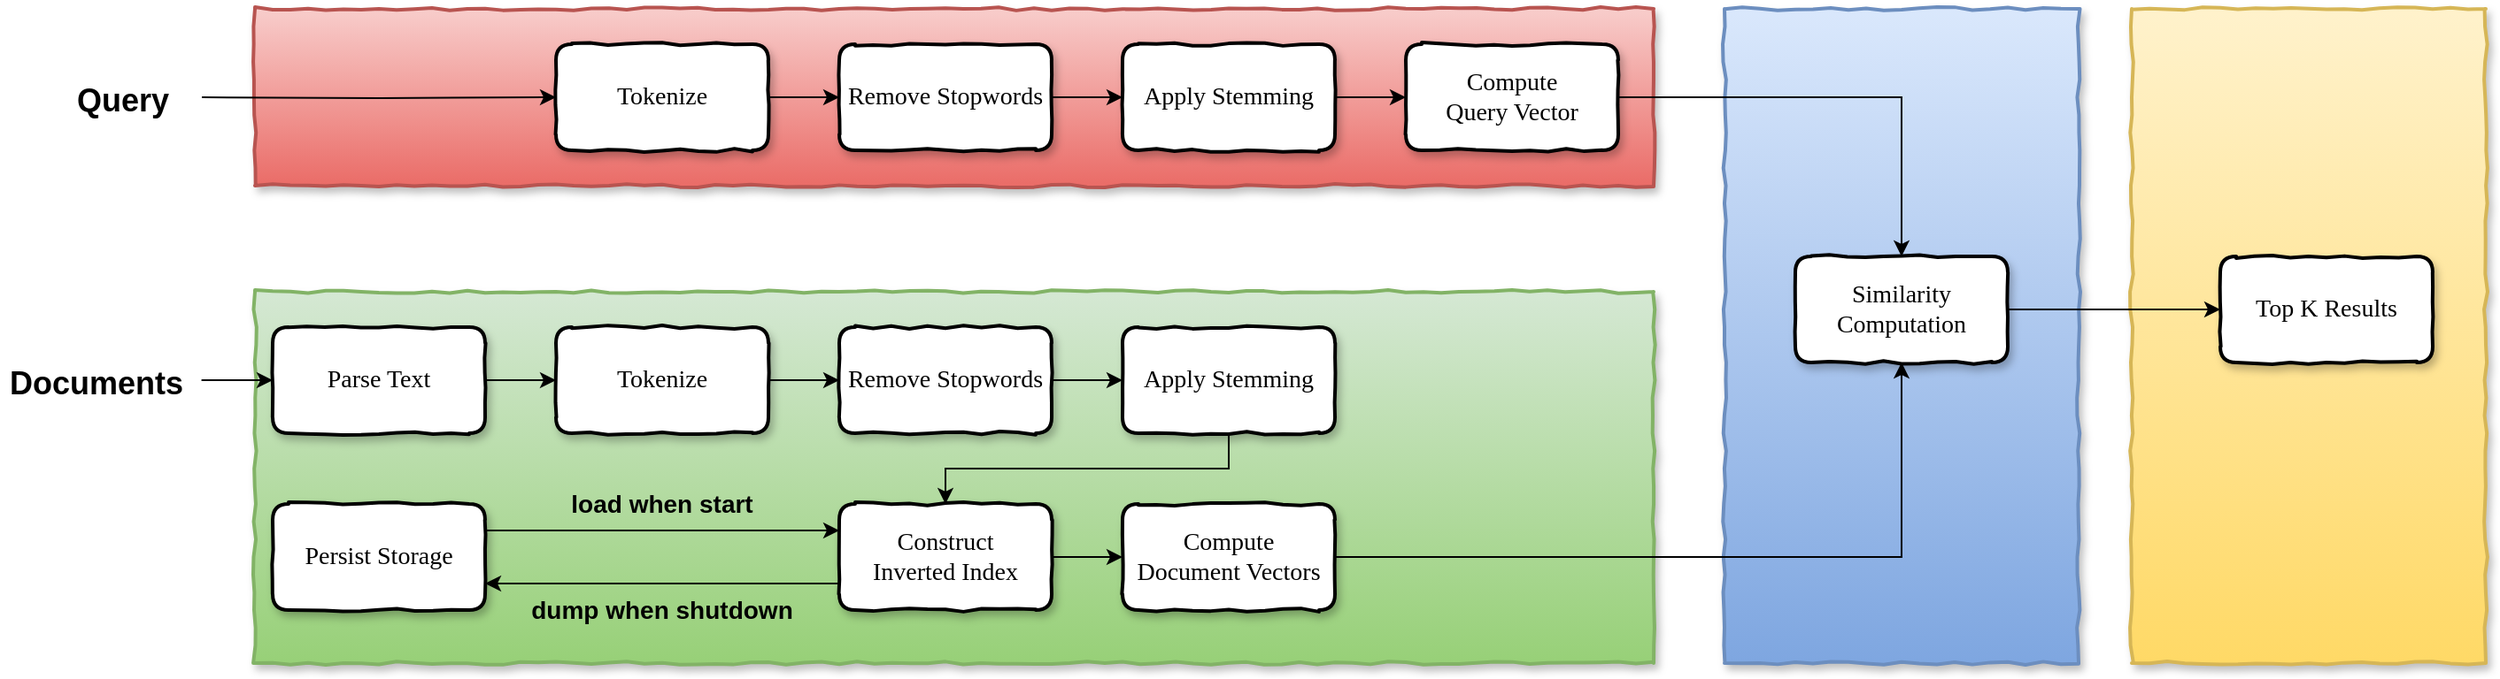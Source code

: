 <mxfile version="13.0.3" type="device"><diagram id="B7Rcl-qDkvjg0qifDgCh" name="第 1 页"><mxGraphModel dx="2444" dy="2071" grid="1" gridSize="10" guides="1" tooltips="1" connect="1" arrows="1" fold="1" page="1" pageScale="1" pageWidth="850" pageHeight="1100" math="0" shadow="0"><root><mxCell id="0"/><mxCell id="1" parent="0"/><mxCell id="el9EU-v38J5lsPVzo2sr-1" value="" style="rounded=0;whiteSpace=wrap;html=1;shadow=1;glass=0;comic=1;strokeWidth=2;fillColor=#fff2cc;gradientColor=#ffd966;strokeColor=#d6b656;" vertex="1" parent="1"><mxGeometry x="1090" y="-100" width="200" height="370" as="geometry"/></mxCell><mxCell id="V3qP6yy64HuEoxU-6ARD-38" value="" style="rounded=0;whiteSpace=wrap;html=1;shadow=1;glass=0;comic=1;strokeWidth=2;fillColor=#dae8fc;gradientColor=#7ea6e0;strokeColor=#6c8ebf;" parent="1" vertex="1"><mxGeometry x="860" y="-100" width="200" height="370" as="geometry"/></mxCell><mxCell id="V3qP6yy64HuEoxU-6ARD-36" value="" style="rounded=0;whiteSpace=wrap;html=1;shadow=1;glass=0;comic=1;strokeWidth=2;fillColor=#f8cecc;gradientColor=#ea6b66;strokeColor=#b85450;" parent="1" vertex="1"><mxGeometry x="30" y="-100" width="790" height="100" as="geometry"/></mxCell><mxCell id="V3qP6yy64HuEoxU-6ARD-35" value="" style="rounded=0;whiteSpace=wrap;html=1;shadow=1;glass=0;comic=1;strokeWidth=2;fillColor=#d5e8d4;gradientColor=#97d077;strokeColor=#82b366;" parent="1" vertex="1"><mxGeometry x="30" y="60" width="790" height="210" as="geometry"/></mxCell><mxCell id="V3qP6yy64HuEoxU-6ARD-16" style="edgeStyle=orthogonalEdgeStyle;rounded=0;orthogonalLoop=1;jettySize=auto;html=1;exitX=1;exitY=0.5;exitDx=0;exitDy=0;entryX=0;entryY=0.5;entryDx=0;entryDy=0;" parent="1" source="V3qP6yy64HuEoxU-6ARD-1" target="V3qP6yy64HuEoxU-6ARD-14" edge="1"><mxGeometry relative="1" as="geometry"/></mxCell><mxCell id="V3qP6yy64HuEoxU-6ARD-1" value="&lt;font style=&quot;font-size: 14px&quot; face=&quot;Times New Roman&quot;&gt;Parse Text&lt;/font&gt;" style="rounded=1;whiteSpace=wrap;html=1;strokeWidth=2;comic=1;glass=0;shadow=1;" parent="1" vertex="1"><mxGeometry x="40" y="80" width="120" height="60" as="geometry"/></mxCell><mxCell id="V3qP6yy64HuEoxU-6ARD-17" style="edgeStyle=orthogonalEdgeStyle;rounded=0;orthogonalLoop=1;jettySize=auto;html=1;exitX=1;exitY=0.5;exitDx=0;exitDy=0;entryX=0;entryY=0.5;entryDx=0;entryDy=0;" parent="1" source="V3qP6yy64HuEoxU-6ARD-14" target="V3qP6yy64HuEoxU-6ARD-15" edge="1"><mxGeometry relative="1" as="geometry"/></mxCell><mxCell id="V3qP6yy64HuEoxU-6ARD-14" value="&lt;font face=&quot;Times New Roman&quot; style=&quot;font-size: 14px&quot;&gt;Tokenize&lt;/font&gt;" style="rounded=1;whiteSpace=wrap;html=1;strokeWidth=2;comic=1;glass=0;shadow=1;" parent="1" vertex="1"><mxGeometry x="200" y="80" width="120" height="60" as="geometry"/></mxCell><mxCell id="V3qP6yy64HuEoxU-6ARD-19" style="edgeStyle=orthogonalEdgeStyle;rounded=0;orthogonalLoop=1;jettySize=auto;html=1;exitX=1;exitY=0.5;exitDx=0;exitDy=0;" parent="1" source="V3qP6yy64HuEoxU-6ARD-15" target="V3qP6yy64HuEoxU-6ARD-18" edge="1"><mxGeometry relative="1" as="geometry"/></mxCell><mxCell id="V3qP6yy64HuEoxU-6ARD-15" value="&lt;font face=&quot;Times New Roman&quot; style=&quot;font-size: 14px&quot;&gt;Remove Stopwords&lt;/font&gt;" style="rounded=1;whiteSpace=wrap;html=1;strokeWidth=2;comic=1;glass=0;shadow=1;" parent="1" vertex="1"><mxGeometry x="360" y="80" width="120" height="60" as="geometry"/></mxCell><mxCell id="V3qP6yy64HuEoxU-6ARD-21" style="edgeStyle=orthogonalEdgeStyle;rounded=0;orthogonalLoop=1;jettySize=auto;html=1;exitX=0.5;exitY=1;exitDx=0;exitDy=0;" parent="1" source="V3qP6yy64HuEoxU-6ARD-18" target="V3qP6yy64HuEoxU-6ARD-20" edge="1"><mxGeometry relative="1" as="geometry"/></mxCell><mxCell id="V3qP6yy64HuEoxU-6ARD-18" value="&lt;font face=&quot;Times New Roman&quot; style=&quot;font-size: 14px&quot;&gt;Apply Stemming&lt;/font&gt;" style="rounded=1;whiteSpace=wrap;html=1;strokeWidth=2;comic=1;glass=0;shadow=1;" parent="1" vertex="1"><mxGeometry x="520" y="80" width="120" height="60" as="geometry"/></mxCell><mxCell id="el9EU-v38J5lsPVzo2sr-6" style="edgeStyle=orthogonalEdgeStyle;rounded=0;orthogonalLoop=1;jettySize=auto;html=1;exitX=1;exitY=0.5;exitDx=0;exitDy=0;entryX=0;entryY=0.5;entryDx=0;entryDy=0;" edge="1" parent="1" source="V3qP6yy64HuEoxU-6ARD-20" target="V3qP6yy64HuEoxU-6ARD-23"><mxGeometry relative="1" as="geometry"/></mxCell><mxCell id="el9EU-v38J5lsPVzo2sr-10" style="edgeStyle=orthogonalEdgeStyle;rounded=0;orthogonalLoop=1;jettySize=auto;html=1;exitX=0;exitY=0.75;exitDx=0;exitDy=0;entryX=1;entryY=0.75;entryDx=0;entryDy=0;" edge="1" parent="1" source="V3qP6yy64HuEoxU-6ARD-20" target="el9EU-v38J5lsPVzo2sr-7"><mxGeometry relative="1" as="geometry"/></mxCell><mxCell id="V3qP6yy64HuEoxU-6ARD-20" value="&lt;font face=&quot;Times New Roman&quot;&gt;&lt;span style=&quot;font-size: 14px&quot;&gt;Construct &lt;br&gt;Inverted Index&lt;/span&gt;&lt;/font&gt;" style="rounded=1;whiteSpace=wrap;html=1;strokeWidth=2;comic=1;glass=0;shadow=1;" parent="1" vertex="1"><mxGeometry x="360" y="180" width="120" height="60" as="geometry"/></mxCell><mxCell id="SRyMxWwBKQt6xAv2p73R-3" style="edgeStyle=orthogonalEdgeStyle;rounded=0;orthogonalLoop=1;jettySize=auto;html=1;" parent="1" source="V3qP6yy64HuEoxU-6ARD-23" target="V3qP6yy64HuEoxU-6ARD-37" edge="1"><mxGeometry relative="1" as="geometry"/></mxCell><mxCell id="V3qP6yy64HuEoxU-6ARD-23" value="&lt;font face=&quot;Times New Roman&quot;&gt;&lt;span style=&quot;font-size: 14px&quot;&gt;Compute &lt;br&gt;Document Vectors&lt;/span&gt;&lt;/font&gt;" style="rounded=1;whiteSpace=wrap;html=1;strokeWidth=2;comic=1;glass=0;shadow=1;" parent="1" vertex="1"><mxGeometry x="520" y="180" width="120" height="60" as="geometry"/></mxCell><mxCell id="V3qP6yy64HuEoxU-6ARD-26" style="edgeStyle=orthogonalEdgeStyle;rounded=0;orthogonalLoop=1;jettySize=auto;html=1;entryX=0;entryY=0.5;entryDx=0;entryDy=0;" parent="1" target="V3qP6yy64HuEoxU-6ARD-29" edge="1"><mxGeometry relative="1" as="geometry"><mxPoint y="-50" as="sourcePoint"/></mxGeometry></mxCell><mxCell id="V3qP6yy64HuEoxU-6ARD-28" style="edgeStyle=orthogonalEdgeStyle;rounded=0;orthogonalLoop=1;jettySize=auto;html=1;exitX=1;exitY=0.5;exitDx=0;exitDy=0;entryX=0;entryY=0.5;entryDx=0;entryDy=0;" parent="1" source="V3qP6yy64HuEoxU-6ARD-29" target="V3qP6yy64HuEoxU-6ARD-31" edge="1"><mxGeometry relative="1" as="geometry"/></mxCell><mxCell id="V3qP6yy64HuEoxU-6ARD-29" value="&lt;font face=&quot;Times New Roman&quot; style=&quot;font-size: 14px&quot;&gt;Tokenize&lt;/font&gt;" style="rounded=1;whiteSpace=wrap;html=1;strokeWidth=2;comic=1;glass=0;shadow=1;" parent="1" vertex="1"><mxGeometry x="200" y="-80" width="120" height="60" as="geometry"/></mxCell><mxCell id="V3qP6yy64HuEoxU-6ARD-30" style="edgeStyle=orthogonalEdgeStyle;rounded=0;orthogonalLoop=1;jettySize=auto;html=1;exitX=1;exitY=0.5;exitDx=0;exitDy=0;" parent="1" source="V3qP6yy64HuEoxU-6ARD-31" target="V3qP6yy64HuEoxU-6ARD-32" edge="1"><mxGeometry relative="1" as="geometry"/></mxCell><mxCell id="V3qP6yy64HuEoxU-6ARD-31" value="&lt;font face=&quot;Times New Roman&quot; style=&quot;font-size: 14px&quot;&gt;Remove Stopwords&lt;/font&gt;" style="rounded=1;whiteSpace=wrap;html=1;strokeWidth=2;comic=1;glass=0;shadow=1;" parent="1" vertex="1"><mxGeometry x="360" y="-80" width="120" height="60" as="geometry"/></mxCell><mxCell id="V3qP6yy64HuEoxU-6ARD-34" style="edgeStyle=orthogonalEdgeStyle;rounded=0;orthogonalLoop=1;jettySize=auto;html=1;exitX=1;exitY=0.5;exitDx=0;exitDy=0;entryX=0;entryY=0.5;entryDx=0;entryDy=0;" parent="1" source="V3qP6yy64HuEoxU-6ARD-32" target="V3qP6yy64HuEoxU-6ARD-33" edge="1"><mxGeometry relative="1" as="geometry"/></mxCell><mxCell id="V3qP6yy64HuEoxU-6ARD-32" value="&lt;font face=&quot;Times New Roman&quot; style=&quot;font-size: 14px&quot;&gt;Apply Stemming&lt;/font&gt;" style="rounded=1;whiteSpace=wrap;html=1;strokeWidth=2;comic=1;glass=0;shadow=1;" parent="1" vertex="1"><mxGeometry x="520" y="-80" width="120" height="60" as="geometry"/></mxCell><mxCell id="SRyMxWwBKQt6xAv2p73R-1" style="edgeStyle=orthogonalEdgeStyle;rounded=0;orthogonalLoop=1;jettySize=auto;html=1;exitX=1;exitY=0.5;exitDx=0;exitDy=0;" parent="1" source="V3qP6yy64HuEoxU-6ARD-33" target="V3qP6yy64HuEoxU-6ARD-37" edge="1"><mxGeometry relative="1" as="geometry"/></mxCell><mxCell id="V3qP6yy64HuEoxU-6ARD-33" value="&lt;font face=&quot;Times New Roman&quot;&gt;&lt;span style=&quot;font-size: 14px&quot;&gt;Compute &lt;br&gt;Query Vector&lt;/span&gt;&lt;/font&gt;" style="rounded=1;whiteSpace=wrap;html=1;strokeWidth=2;comic=1;glass=0;shadow=1;" parent="1" vertex="1"><mxGeometry x="680" y="-80" width="120" height="60" as="geometry"/></mxCell><mxCell id="el9EU-v38J5lsPVzo2sr-3" style="edgeStyle=orthogonalEdgeStyle;rounded=0;orthogonalLoop=1;jettySize=auto;html=1;exitX=1;exitY=0.5;exitDx=0;exitDy=0;" edge="1" parent="1" source="V3qP6yy64HuEoxU-6ARD-37" target="el9EU-v38J5lsPVzo2sr-2"><mxGeometry relative="1" as="geometry"/></mxCell><mxCell id="V3qP6yy64HuEoxU-6ARD-37" value="&lt;font face=&quot;Times New Roman&quot;&gt;&lt;span style=&quot;font-size: 14px&quot;&gt;Similarity Computation&lt;/span&gt;&lt;/font&gt;" style="rounded=1;whiteSpace=wrap;html=1;strokeWidth=2;comic=1;glass=0;shadow=1;" parent="1" vertex="1"><mxGeometry x="900" y="40" width="120" height="60" as="geometry"/></mxCell><mxCell id="V3qP6yy64HuEoxU-6ARD-44" style="edgeStyle=orthogonalEdgeStyle;rounded=0;orthogonalLoop=1;jettySize=auto;html=1;entryX=0;entryY=0.5;entryDx=0;entryDy=0;" parent="1" target="V3qP6yy64HuEoxU-6ARD-1" edge="1"><mxGeometry relative="1" as="geometry"><Array as="points"><mxPoint x="10" y="110"/><mxPoint x="10" y="110"/></Array><mxPoint x="-0.2" y="110" as="sourcePoint"/></mxGeometry></mxCell><mxCell id="V3qP6yy64HuEoxU-6ARD-52" value="&lt;font style=&quot;font-size: 18px&quot;&gt;Query&lt;/font&gt;" style="text;strokeColor=none;fillColor=none;html=1;fontSize=24;fontStyle=1;verticalAlign=middle;align=center;rounded=1;shadow=1;glass=0;comic=1;" parent="1" vertex="1"><mxGeometry x="-80" y="-70" width="70" height="40" as="geometry"/></mxCell><mxCell id="el9EU-v38J5lsPVzo2sr-2" value="&lt;font face=&quot;Times New Roman&quot;&gt;&lt;span style=&quot;font-size: 14px&quot;&gt;Top K Results&lt;/span&gt;&lt;/font&gt;" style="rounded=1;whiteSpace=wrap;html=1;strokeWidth=2;comic=1;glass=0;shadow=1;" vertex="1" parent="1"><mxGeometry x="1140" y="40" width="120" height="60" as="geometry"/></mxCell><mxCell id="el9EU-v38J5lsPVzo2sr-4" value="&lt;font style=&quot;font-size: 18px&quot;&gt;Documents&lt;/font&gt;" style="text;strokeColor=none;fillColor=none;html=1;fontSize=24;fontStyle=1;verticalAlign=middle;align=center;rounded=1;shadow=1;glass=0;comic=1;" vertex="1" parent="1"><mxGeometry x="-110" y="90" width="100" height="40" as="geometry"/></mxCell><mxCell id="el9EU-v38J5lsPVzo2sr-9" style="edgeStyle=orthogonalEdgeStyle;rounded=0;orthogonalLoop=1;jettySize=auto;html=1;exitX=1;exitY=0.25;exitDx=0;exitDy=0;entryX=0;entryY=0.25;entryDx=0;entryDy=0;" edge="1" parent="1" source="el9EU-v38J5lsPVzo2sr-7" target="V3qP6yy64HuEoxU-6ARD-20"><mxGeometry relative="1" as="geometry"/></mxCell><mxCell id="el9EU-v38J5lsPVzo2sr-7" value="&lt;font face=&quot;Times New Roman&quot;&gt;&lt;span style=&quot;font-size: 14px&quot;&gt;Persist Storage&lt;/span&gt;&lt;/font&gt;" style="rounded=1;whiteSpace=wrap;html=1;strokeWidth=2;comic=1;glass=0;shadow=1;" vertex="1" parent="1"><mxGeometry x="40" y="180" width="120" height="60" as="geometry"/></mxCell><mxCell id="el9EU-v38J5lsPVzo2sr-11" value="&lt;font style=&quot;font-size: 14px&quot;&gt;&lt;b&gt;dump when shutdown&lt;/b&gt;&lt;/font&gt;" style="text;html=1;strokeColor=none;fillColor=none;align=center;verticalAlign=middle;whiteSpace=wrap;rounded=0;" vertex="1" parent="1"><mxGeometry x="185" y="230" width="150" height="20" as="geometry"/></mxCell><mxCell id="el9EU-v38J5lsPVzo2sr-12" value="&lt;font style=&quot;font-size: 14px&quot;&gt;&lt;b&gt;load when start&lt;/b&gt;&lt;/font&gt;" style="text;html=1;strokeColor=none;fillColor=none;align=center;verticalAlign=middle;whiteSpace=wrap;rounded=0;" vertex="1" parent="1"><mxGeometry x="185" y="170" width="150" height="20" as="geometry"/></mxCell></root></mxGraphModel></diagram></mxfile>